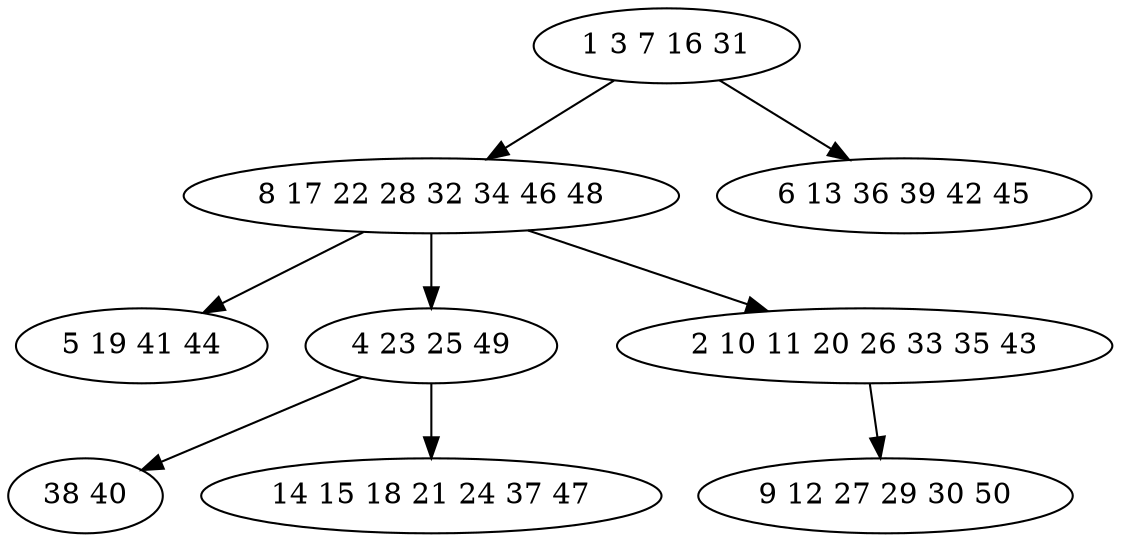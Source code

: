 digraph true_tree {
	"0" -> "1"
	"0" -> "2"
	"1" -> "3"
	"1" -> "4"
	"4" -> "5"
	"1" -> "6"
	"4" -> "7"
	"6" -> "8"
	"0" [label="1 3 7 16 31"];
	"1" [label="8 17 22 28 32 34 46 48"];
	"2" [label="6 13 36 39 42 45"];
	"3" [label="5 19 41 44"];
	"4" [label="4 23 25 49"];
	"5" [label="38 40"];
	"6" [label="2 10 11 20 26 33 35 43"];
	"7" [label="14 15 18 21 24 37 47"];
	"8" [label="9 12 27 29 30 50"];
}
